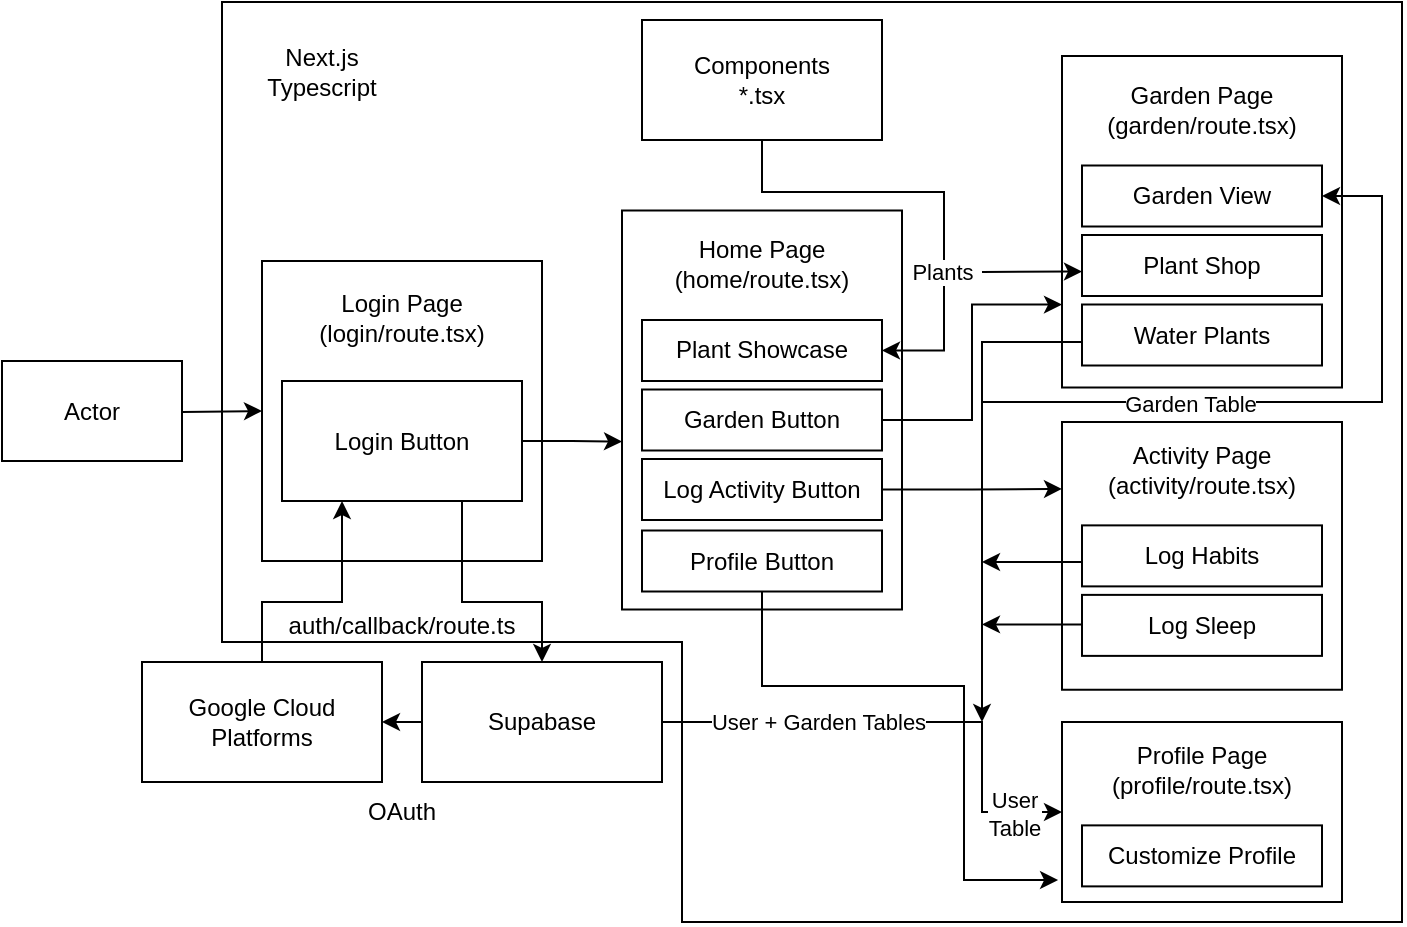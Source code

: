 <mxfile version="26.2.12">
  <diagram id="C5RBs43oDa-KdzZeNtuy" name="Page-1">
    <mxGraphModel dx="1051" dy="593" grid="1" gridSize="10" guides="1" tooltips="1" connect="1" arrows="1" fold="1" page="1" pageScale="1" pageWidth="827" pageHeight="1169" math="0" shadow="0">
      <root>
        <mxCell id="WIyWlLk6GJQsqaUBKTNV-0" />
        <mxCell id="WIyWlLk6GJQsqaUBKTNV-1" parent="WIyWlLk6GJQsqaUBKTNV-0" />
        <mxCell id="_3FRUv7BG2-gvsJjdi5n-79" value="" style="endArrow=none;html=1;rounded=0;strokeColor=light-dark(#000000,#808080);" edge="1" parent="WIyWlLk6GJQsqaUBKTNV-1">
          <mxGeometry width="50" height="50" relative="1" as="geometry">
            <mxPoint x="180" y="210" as="sourcePoint" />
            <mxPoint x="180" y="210" as="targetPoint" />
            <Array as="points">
              <mxPoint x="180" y="20" />
              <mxPoint x="770" y="20" />
              <mxPoint x="770" y="480" />
              <mxPoint x="410" y="480" />
              <mxPoint x="410" y="340" />
              <mxPoint x="180" y="340" />
            </Array>
          </mxGeometry>
        </mxCell>
        <mxCell id="_3FRUv7BG2-gvsJjdi5n-0" value="Actor" style="rounded=0;whiteSpace=wrap;html=1;" vertex="1" parent="WIyWlLk6GJQsqaUBKTNV-1">
          <mxGeometry x="70" y="199.5" width="90" height="50" as="geometry" />
        </mxCell>
        <mxCell id="_3FRUv7BG2-gvsJjdi5n-1" value="" style="rounded=0;whiteSpace=wrap;html=1;" vertex="1" parent="WIyWlLk6GJQsqaUBKTNV-1">
          <mxGeometry x="200" y="149.5" width="140" height="150" as="geometry" />
        </mxCell>
        <mxCell id="_3FRUv7BG2-gvsJjdi5n-2" value="Login Page&lt;div&gt;(login/route.tsx)&lt;/div&gt;" style="text;html=1;align=center;verticalAlign=middle;whiteSpace=wrap;rounded=0;" vertex="1" parent="WIyWlLk6GJQsqaUBKTNV-1">
          <mxGeometry x="230" y="163" width="80" height="30" as="geometry" />
        </mxCell>
        <mxCell id="_3FRUv7BG2-gvsJjdi5n-3" value="Login Button" style="rounded=0;whiteSpace=wrap;html=1;" vertex="1" parent="WIyWlLk6GJQsqaUBKTNV-1">
          <mxGeometry x="210" y="209.5" width="120" height="60" as="geometry" />
        </mxCell>
        <mxCell id="_3FRUv7BG2-gvsJjdi5n-5" style="edgeStyle=orthogonalEdgeStyle;rounded=0;orthogonalLoop=1;jettySize=auto;html=1;exitX=0.5;exitY=1;exitDx=0;exitDy=0;" edge="1" parent="WIyWlLk6GJQsqaUBKTNV-1" source="_3FRUv7BG2-gvsJjdi5n-1" target="_3FRUv7BG2-gvsJjdi5n-1">
          <mxGeometry relative="1" as="geometry" />
        </mxCell>
        <mxCell id="_3FRUv7BG2-gvsJjdi5n-6" value="" style="endArrow=classic;html=1;rounded=0;entryX=0;entryY=0.5;entryDx=0;entryDy=0;" edge="1" parent="WIyWlLk6GJQsqaUBKTNV-1" target="_3FRUv7BG2-gvsJjdi5n-1">
          <mxGeometry width="50" height="50" relative="1" as="geometry">
            <mxPoint x="160" y="225" as="sourcePoint" />
            <mxPoint x="210" y="180" as="targetPoint" />
          </mxGeometry>
        </mxCell>
        <mxCell id="_3FRUv7BG2-gvsJjdi5n-7" value="Google Cloud Platforms" style="rounded=0;whiteSpace=wrap;html=1;" vertex="1" parent="WIyWlLk6GJQsqaUBKTNV-1">
          <mxGeometry x="140" y="350" width="120" height="60" as="geometry" />
        </mxCell>
        <mxCell id="_3FRUv7BG2-gvsJjdi5n-8" value="Supabase" style="rounded=0;whiteSpace=wrap;html=1;" vertex="1" parent="WIyWlLk6GJQsqaUBKTNV-1">
          <mxGeometry x="280" y="350" width="120" height="60" as="geometry" />
        </mxCell>
        <mxCell id="_3FRUv7BG2-gvsJjdi5n-9" value="" style="endArrow=classic;html=1;rounded=0;entryX=0.5;entryY=0;entryDx=0;entryDy=0;exitX=0.75;exitY=1;exitDx=0;exitDy=0;" edge="1" parent="WIyWlLk6GJQsqaUBKTNV-1" source="_3FRUv7BG2-gvsJjdi5n-3" target="_3FRUv7BG2-gvsJjdi5n-8">
          <mxGeometry width="50" height="50" relative="1" as="geometry">
            <mxPoint x="270" y="270" as="sourcePoint" />
            <mxPoint x="320" y="220" as="targetPoint" />
            <Array as="points">
              <mxPoint x="300" y="320" />
              <mxPoint x="340" y="320" />
            </Array>
          </mxGeometry>
        </mxCell>
        <mxCell id="_3FRUv7BG2-gvsJjdi5n-10" value="" style="endArrow=classic;html=1;rounded=0;entryX=1;entryY=0.5;entryDx=0;entryDy=0;" edge="1" parent="WIyWlLk6GJQsqaUBKTNV-1" target="_3FRUv7BG2-gvsJjdi5n-7">
          <mxGeometry width="50" height="50" relative="1" as="geometry">
            <mxPoint x="280" y="380" as="sourcePoint" />
            <mxPoint x="330" y="330" as="targetPoint" />
          </mxGeometry>
        </mxCell>
        <mxCell id="_3FRUv7BG2-gvsJjdi5n-11" value="" style="endArrow=classic;html=1;rounded=0;entryX=0.25;entryY=1;entryDx=0;entryDy=0;" edge="1" parent="WIyWlLk6GJQsqaUBKTNV-1" target="_3FRUv7BG2-gvsJjdi5n-3">
          <mxGeometry width="50" height="50" relative="1" as="geometry">
            <mxPoint x="200" y="350" as="sourcePoint" />
            <mxPoint x="250" y="300" as="targetPoint" />
            <Array as="points">
              <mxPoint x="200" y="320" />
              <mxPoint x="240" y="320" />
            </Array>
          </mxGeometry>
        </mxCell>
        <mxCell id="_3FRUv7BG2-gvsJjdi5n-12" value="OAuth" style="text;html=1;align=center;verticalAlign=middle;whiteSpace=wrap;rounded=0;" vertex="1" parent="WIyWlLk6GJQsqaUBKTNV-1">
          <mxGeometry x="240" y="410" width="60" height="30" as="geometry" />
        </mxCell>
        <mxCell id="_3FRUv7BG2-gvsJjdi5n-13" value="" style="rounded=0;whiteSpace=wrap;html=1;" vertex="1" parent="WIyWlLk6GJQsqaUBKTNV-1">
          <mxGeometry x="380" y="124.25" width="140" height="199.5" as="geometry" />
        </mxCell>
        <mxCell id="_3FRUv7BG2-gvsJjdi5n-14" value="Home Page&lt;div&gt;(home/route.tsx)&lt;/div&gt;" style="text;html=1;align=center;verticalAlign=middle;whiteSpace=wrap;rounded=0;" vertex="1" parent="WIyWlLk6GJQsqaUBKTNV-1">
          <mxGeometry x="410" y="136" width="80" height="30" as="geometry" />
        </mxCell>
        <mxCell id="_3FRUv7BG2-gvsJjdi5n-32" style="edgeStyle=orthogonalEdgeStyle;rounded=0;orthogonalLoop=1;jettySize=auto;html=1;exitX=1;exitY=0.5;exitDx=0;exitDy=0;entryX=0;entryY=0.75;entryDx=0;entryDy=0;" edge="1" parent="WIyWlLk6GJQsqaUBKTNV-1" source="_3FRUv7BG2-gvsJjdi5n-15" target="_3FRUv7BG2-gvsJjdi5n-24">
          <mxGeometry relative="1" as="geometry" />
        </mxCell>
        <mxCell id="_3FRUv7BG2-gvsJjdi5n-15" value="Garden Button" style="rounded=0;whiteSpace=wrap;html=1;" vertex="1" parent="WIyWlLk6GJQsqaUBKTNV-1">
          <mxGeometry x="390" y="213.75" width="120" height="30.5" as="geometry" />
        </mxCell>
        <mxCell id="_3FRUv7BG2-gvsJjdi5n-16" style="edgeStyle=orthogonalEdgeStyle;rounded=0;orthogonalLoop=1;jettySize=auto;html=1;exitX=0.5;exitY=1;exitDx=0;exitDy=0;" edge="1" parent="WIyWlLk6GJQsqaUBKTNV-1" source="_3FRUv7BG2-gvsJjdi5n-13" target="_3FRUv7BG2-gvsJjdi5n-13">
          <mxGeometry relative="1" as="geometry" />
        </mxCell>
        <mxCell id="_3FRUv7BG2-gvsJjdi5n-46" style="edgeStyle=orthogonalEdgeStyle;rounded=0;orthogonalLoop=1;jettySize=auto;html=1;exitX=1;exitY=0.5;exitDx=0;exitDy=0;entryX=0;entryY=0.25;entryDx=0;entryDy=0;" edge="1" parent="WIyWlLk6GJQsqaUBKTNV-1" source="_3FRUv7BG2-gvsJjdi5n-17" target="_3FRUv7BG2-gvsJjdi5n-38">
          <mxGeometry relative="1" as="geometry" />
        </mxCell>
        <mxCell id="_3FRUv7BG2-gvsJjdi5n-17" value="Log Activity Button" style="rounded=0;whiteSpace=wrap;html=1;" vertex="1" parent="WIyWlLk6GJQsqaUBKTNV-1">
          <mxGeometry x="390" y="248.5" width="120" height="30.5" as="geometry" />
        </mxCell>
        <mxCell id="_3FRUv7BG2-gvsJjdi5n-74" style="edgeStyle=orthogonalEdgeStyle;rounded=0;orthogonalLoop=1;jettySize=auto;html=1;exitX=0.5;exitY=1;exitDx=0;exitDy=0;entryX=-0.014;entryY=0.878;entryDx=0;entryDy=0;entryPerimeter=0;" edge="1" parent="WIyWlLk6GJQsqaUBKTNV-1" source="_3FRUv7BG2-gvsJjdi5n-18" target="_3FRUv7BG2-gvsJjdi5n-54">
          <mxGeometry relative="1" as="geometry">
            <mxPoint x="550" y="410" as="targetPoint" />
            <Array as="points">
              <mxPoint x="450" y="362" />
              <mxPoint x="551" y="362" />
              <mxPoint x="551" y="459" />
            </Array>
          </mxGeometry>
        </mxCell>
        <mxCell id="_3FRUv7BG2-gvsJjdi5n-18" value="Profile Button" style="rounded=0;whiteSpace=wrap;html=1;" vertex="1" parent="WIyWlLk6GJQsqaUBKTNV-1">
          <mxGeometry x="390" y="284.25" width="120" height="30.5" as="geometry" />
        </mxCell>
        <mxCell id="_3FRUv7BG2-gvsJjdi5n-20" value="Plant Showcase" style="rounded=0;whiteSpace=wrap;html=1;" vertex="1" parent="WIyWlLk6GJQsqaUBKTNV-1">
          <mxGeometry x="390" y="179" width="120" height="30.5" as="geometry" />
        </mxCell>
        <mxCell id="_3FRUv7BG2-gvsJjdi5n-23" style="edgeStyle=orthogonalEdgeStyle;rounded=0;orthogonalLoop=1;jettySize=auto;html=1;exitX=1;exitY=0.5;exitDx=0;exitDy=0;entryX=0;entryY=0.579;entryDx=0;entryDy=0;entryPerimeter=0;" edge="1" parent="WIyWlLk6GJQsqaUBKTNV-1" source="_3FRUv7BG2-gvsJjdi5n-3" target="_3FRUv7BG2-gvsJjdi5n-13">
          <mxGeometry relative="1" as="geometry" />
        </mxCell>
        <mxCell id="_3FRUv7BG2-gvsJjdi5n-24" value="" style="rounded=0;whiteSpace=wrap;html=1;" vertex="1" parent="WIyWlLk6GJQsqaUBKTNV-1">
          <mxGeometry x="600" y="47" width="140" height="165.75" as="geometry" />
        </mxCell>
        <mxCell id="_3FRUv7BG2-gvsJjdi5n-25" value="Garden Page&lt;div&gt;(garden/route.tsx)&lt;/div&gt;" style="text;html=1;align=center;verticalAlign=middle;whiteSpace=wrap;rounded=0;" vertex="1" parent="WIyWlLk6GJQsqaUBKTNV-1">
          <mxGeometry x="630" y="58.75" width="80" height="30" as="geometry" />
        </mxCell>
        <mxCell id="_3FRUv7BG2-gvsJjdi5n-26" value="Plant Shop" style="rounded=0;whiteSpace=wrap;html=1;" vertex="1" parent="WIyWlLk6GJQsqaUBKTNV-1">
          <mxGeometry x="610" y="136.5" width="120" height="30.5" as="geometry" />
        </mxCell>
        <mxCell id="_3FRUv7BG2-gvsJjdi5n-27" style="edgeStyle=orthogonalEdgeStyle;rounded=0;orthogonalLoop=1;jettySize=auto;html=1;exitX=0.5;exitY=1;exitDx=0;exitDy=0;" edge="1" parent="WIyWlLk6GJQsqaUBKTNV-1" source="_3FRUv7BG2-gvsJjdi5n-24" target="_3FRUv7BG2-gvsJjdi5n-24">
          <mxGeometry relative="1" as="geometry" />
        </mxCell>
        <mxCell id="_3FRUv7BG2-gvsJjdi5n-28" value="Water Plants" style="rounded=0;whiteSpace=wrap;html=1;" vertex="1" parent="WIyWlLk6GJQsqaUBKTNV-1">
          <mxGeometry x="610" y="171.25" width="120" height="30.5" as="geometry" />
        </mxCell>
        <mxCell id="_3FRUv7BG2-gvsJjdi5n-30" value="Garden View" style="rounded=0;whiteSpace=wrap;html=1;" vertex="1" parent="WIyWlLk6GJQsqaUBKTNV-1">
          <mxGeometry x="610" y="101.75" width="120" height="30.5" as="geometry" />
        </mxCell>
        <mxCell id="_3FRUv7BG2-gvsJjdi5n-31" value="auth/callback/route.ts" style="text;html=1;align=center;verticalAlign=middle;whiteSpace=wrap;rounded=0;" vertex="1" parent="WIyWlLk6GJQsqaUBKTNV-1">
          <mxGeometry x="240" y="317" width="60" height="30" as="geometry" />
        </mxCell>
        <mxCell id="_3FRUv7BG2-gvsJjdi5n-34" style="edgeStyle=orthogonalEdgeStyle;rounded=0;orthogonalLoop=1;jettySize=auto;html=1;exitX=0.5;exitY=1;exitDx=0;exitDy=0;entryX=1;entryY=0.5;entryDx=0;entryDy=0;" edge="1" parent="WIyWlLk6GJQsqaUBKTNV-1" source="_3FRUv7BG2-gvsJjdi5n-33" target="_3FRUv7BG2-gvsJjdi5n-20">
          <mxGeometry relative="1" as="geometry">
            <mxPoint x="540" y="140" as="targetPoint" />
            <Array as="points">
              <mxPoint x="450" y="115" />
              <mxPoint x="541" y="115" />
              <mxPoint x="541" y="194" />
            </Array>
          </mxGeometry>
        </mxCell>
        <mxCell id="_3FRUv7BG2-gvsJjdi5n-35" value="Plants" style="edgeLabel;html=1;align=center;verticalAlign=middle;resizable=0;points=[];" vertex="1" connectable="0" parent="_3FRUv7BG2-gvsJjdi5n-34">
          <mxGeometry x="0.376" y="-1" relative="1" as="geometry">
            <mxPoint as="offset" />
          </mxGeometry>
        </mxCell>
        <mxCell id="_3FRUv7BG2-gvsJjdi5n-33" value="Components&lt;div&gt;*.tsx&lt;/div&gt;" style="rounded=0;whiteSpace=wrap;html=1;" vertex="1" parent="WIyWlLk6GJQsqaUBKTNV-1">
          <mxGeometry x="390" y="29" width="120" height="60" as="geometry" />
        </mxCell>
        <mxCell id="_3FRUv7BG2-gvsJjdi5n-36" value="" style="endArrow=classic;html=1;rounded=0;entryX=0;entryY=0.5;entryDx=0;entryDy=0;" edge="1" parent="WIyWlLk6GJQsqaUBKTNV-1">
          <mxGeometry width="50" height="50" relative="1" as="geometry">
            <mxPoint x="560" y="155" as="sourcePoint" />
            <mxPoint x="610" y="154.75" as="targetPoint" />
          </mxGeometry>
        </mxCell>
        <mxCell id="_3FRUv7BG2-gvsJjdi5n-38" value="" style="rounded=0;whiteSpace=wrap;html=1;" vertex="1" parent="WIyWlLk6GJQsqaUBKTNV-1">
          <mxGeometry x="600" y="230" width="140" height="133.87" as="geometry" />
        </mxCell>
        <mxCell id="_3FRUv7BG2-gvsJjdi5n-39" value="Activity Page&lt;div&gt;(activity/route.tsx)&lt;/div&gt;" style="text;html=1;align=center;verticalAlign=middle;whiteSpace=wrap;rounded=0;" vertex="1" parent="WIyWlLk6GJQsqaUBKTNV-1">
          <mxGeometry x="630" y="238.69" width="80" height="30" as="geometry" />
        </mxCell>
        <mxCell id="_3FRUv7BG2-gvsJjdi5n-40" value="Log Sleep" style="rounded=0;whiteSpace=wrap;html=1;" vertex="1" parent="WIyWlLk6GJQsqaUBKTNV-1">
          <mxGeometry x="610" y="316.44" width="120" height="30.5" as="geometry" />
        </mxCell>
        <mxCell id="_3FRUv7BG2-gvsJjdi5n-41" style="edgeStyle=orthogonalEdgeStyle;rounded=0;orthogonalLoop=1;jettySize=auto;html=1;exitX=0.5;exitY=1;exitDx=0;exitDy=0;" edge="1" parent="WIyWlLk6GJQsqaUBKTNV-1" source="_3FRUv7BG2-gvsJjdi5n-38" target="_3FRUv7BG2-gvsJjdi5n-38">
          <mxGeometry relative="1" as="geometry" />
        </mxCell>
        <mxCell id="_3FRUv7BG2-gvsJjdi5n-43" value="Log Habits" style="rounded=0;whiteSpace=wrap;html=1;" vertex="1" parent="WIyWlLk6GJQsqaUBKTNV-1">
          <mxGeometry x="610" y="281.69" width="120" height="30.5" as="geometry" />
        </mxCell>
        <mxCell id="_3FRUv7BG2-gvsJjdi5n-44" style="edgeStyle=orthogonalEdgeStyle;rounded=0;orthogonalLoop=1;jettySize=auto;html=1;exitX=0.5;exitY=1;exitDx=0;exitDy=0;" edge="1" parent="WIyWlLk6GJQsqaUBKTNV-1" source="_3FRUv7BG2-gvsJjdi5n-38" target="_3FRUv7BG2-gvsJjdi5n-38">
          <mxGeometry relative="1" as="geometry" />
        </mxCell>
        <mxCell id="_3FRUv7BG2-gvsJjdi5n-54" value="" style="rounded=0;whiteSpace=wrap;html=1;" vertex="1" parent="WIyWlLk6GJQsqaUBKTNV-1">
          <mxGeometry x="600" y="380" width="140" height="90" as="geometry" />
        </mxCell>
        <mxCell id="_3FRUv7BG2-gvsJjdi5n-55" value="Profile Page&lt;div&gt;(profile/route.tsx)&lt;/div&gt;" style="text;html=1;align=center;verticalAlign=middle;whiteSpace=wrap;rounded=0;" vertex="1" parent="WIyWlLk6GJQsqaUBKTNV-1">
          <mxGeometry x="630" y="388.69" width="80" height="30" as="geometry" />
        </mxCell>
        <mxCell id="_3FRUv7BG2-gvsJjdi5n-57" style="edgeStyle=orthogonalEdgeStyle;rounded=0;orthogonalLoop=1;jettySize=auto;html=1;exitX=0.5;exitY=1;exitDx=0;exitDy=0;" edge="1" parent="WIyWlLk6GJQsqaUBKTNV-1" source="_3FRUv7BG2-gvsJjdi5n-54" target="_3FRUv7BG2-gvsJjdi5n-54">
          <mxGeometry relative="1" as="geometry" />
        </mxCell>
        <mxCell id="_3FRUv7BG2-gvsJjdi5n-58" value="Customize Profile" style="rounded=0;whiteSpace=wrap;html=1;" vertex="1" parent="WIyWlLk6GJQsqaUBKTNV-1">
          <mxGeometry x="610" y="431.69" width="120" height="30.5" as="geometry" />
        </mxCell>
        <mxCell id="_3FRUv7BG2-gvsJjdi5n-59" style="edgeStyle=orthogonalEdgeStyle;rounded=0;orthogonalLoop=1;jettySize=auto;html=1;exitX=0.5;exitY=1;exitDx=0;exitDy=0;" edge="1" parent="WIyWlLk6GJQsqaUBKTNV-1" source="_3FRUv7BG2-gvsJjdi5n-54" target="_3FRUv7BG2-gvsJjdi5n-54">
          <mxGeometry relative="1" as="geometry" />
        </mxCell>
        <mxCell id="_3FRUv7BG2-gvsJjdi5n-60" style="edgeStyle=orthogonalEdgeStyle;rounded=0;orthogonalLoop=1;jettySize=auto;html=1;exitX=0.5;exitY=1;exitDx=0;exitDy=0;" edge="1" parent="WIyWlLk6GJQsqaUBKTNV-1" source="_3FRUv7BG2-gvsJjdi5n-54" target="_3FRUv7BG2-gvsJjdi5n-54">
          <mxGeometry relative="1" as="geometry" />
        </mxCell>
        <mxCell id="_3FRUv7BG2-gvsJjdi5n-62" value="" style="endArrow=classic;html=1;rounded=0;entryX=0;entryY=0.5;entryDx=0;entryDy=0;" edge="1" parent="WIyWlLk6GJQsqaUBKTNV-1" target="_3FRUv7BG2-gvsJjdi5n-54">
          <mxGeometry width="50" height="50" relative="1" as="geometry">
            <mxPoint x="400" y="380" as="sourcePoint" />
            <mxPoint x="450" y="330" as="targetPoint" />
            <Array as="points">
              <mxPoint x="560" y="380" />
              <mxPoint x="560" y="425" />
            </Array>
          </mxGeometry>
        </mxCell>
        <mxCell id="_3FRUv7BG2-gvsJjdi5n-68" value="User + Garden Tables" style="edgeLabel;html=1;align=center;verticalAlign=middle;resizable=0;points=[];" vertex="1" connectable="0" parent="_3FRUv7BG2-gvsJjdi5n-62">
          <mxGeometry x="-0.369" y="-2" relative="1" as="geometry">
            <mxPoint y="-2" as="offset" />
          </mxGeometry>
        </mxCell>
        <mxCell id="_3FRUv7BG2-gvsJjdi5n-70" value="User&lt;div&gt;Table&lt;/div&gt;" style="edgeLabel;html=1;align=center;verticalAlign=middle;resizable=0;points=[];" vertex="1" connectable="0" parent="_3FRUv7BG2-gvsJjdi5n-62">
          <mxGeometry x="0.799" y="-1" relative="1" as="geometry">
            <mxPoint as="offset" />
          </mxGeometry>
        </mxCell>
        <mxCell id="_3FRUv7BG2-gvsJjdi5n-64" value="" style="endArrow=classic;html=1;rounded=0;" edge="1" parent="WIyWlLk6GJQsqaUBKTNV-1">
          <mxGeometry width="50" height="50" relative="1" as="geometry">
            <mxPoint x="610" y="300" as="sourcePoint" />
            <mxPoint x="560" y="300" as="targetPoint" />
          </mxGeometry>
        </mxCell>
        <mxCell id="_3FRUv7BG2-gvsJjdi5n-65" value="" style="endArrow=classic;html=1;rounded=0;" edge="1" parent="WIyWlLk6GJQsqaUBKTNV-1">
          <mxGeometry width="50" height="50" relative="1" as="geometry">
            <mxPoint x="610" y="331.19" as="sourcePoint" />
            <mxPoint x="560" y="331.19" as="targetPoint" />
          </mxGeometry>
        </mxCell>
        <mxCell id="_3FRUv7BG2-gvsJjdi5n-66" value="" style="endArrow=classic;html=1;rounded=0;" edge="1" parent="WIyWlLk6GJQsqaUBKTNV-1">
          <mxGeometry width="50" height="50" relative="1" as="geometry">
            <mxPoint x="610" y="190" as="sourcePoint" />
            <mxPoint x="560" y="380" as="targetPoint" />
            <Array as="points">
              <mxPoint x="560" y="190" />
            </Array>
          </mxGeometry>
        </mxCell>
        <mxCell id="_3FRUv7BG2-gvsJjdi5n-67" value="" style="endArrow=classic;html=1;rounded=0;entryX=1;entryY=0.5;entryDx=0;entryDy=0;" edge="1" parent="WIyWlLk6GJQsqaUBKTNV-1" target="_3FRUv7BG2-gvsJjdi5n-30">
          <mxGeometry width="50" height="50" relative="1" as="geometry">
            <mxPoint x="560" y="220" as="sourcePoint" />
            <mxPoint x="760" y="120" as="targetPoint" />
            <Array as="points">
              <mxPoint x="760" y="220" />
              <mxPoint x="760" y="117" />
            </Array>
          </mxGeometry>
        </mxCell>
        <mxCell id="_3FRUv7BG2-gvsJjdi5n-69" value="Garden Table" style="edgeLabel;html=1;align=center;verticalAlign=middle;resizable=0;points=[];" vertex="1" connectable="0" parent="_3FRUv7BG2-gvsJjdi5n-67">
          <mxGeometry x="-0.379" y="-1" relative="1" as="geometry">
            <mxPoint as="offset" />
          </mxGeometry>
        </mxCell>
        <mxCell id="_3FRUv7BG2-gvsJjdi5n-78" value="Next.js&lt;div&gt;Typescript&lt;/div&gt;" style="text;html=1;align=center;verticalAlign=middle;whiteSpace=wrap;rounded=0;" vertex="1" parent="WIyWlLk6GJQsqaUBKTNV-1">
          <mxGeometry x="200" y="40" width="60" height="30" as="geometry" />
        </mxCell>
      </root>
    </mxGraphModel>
  </diagram>
</mxfile>
